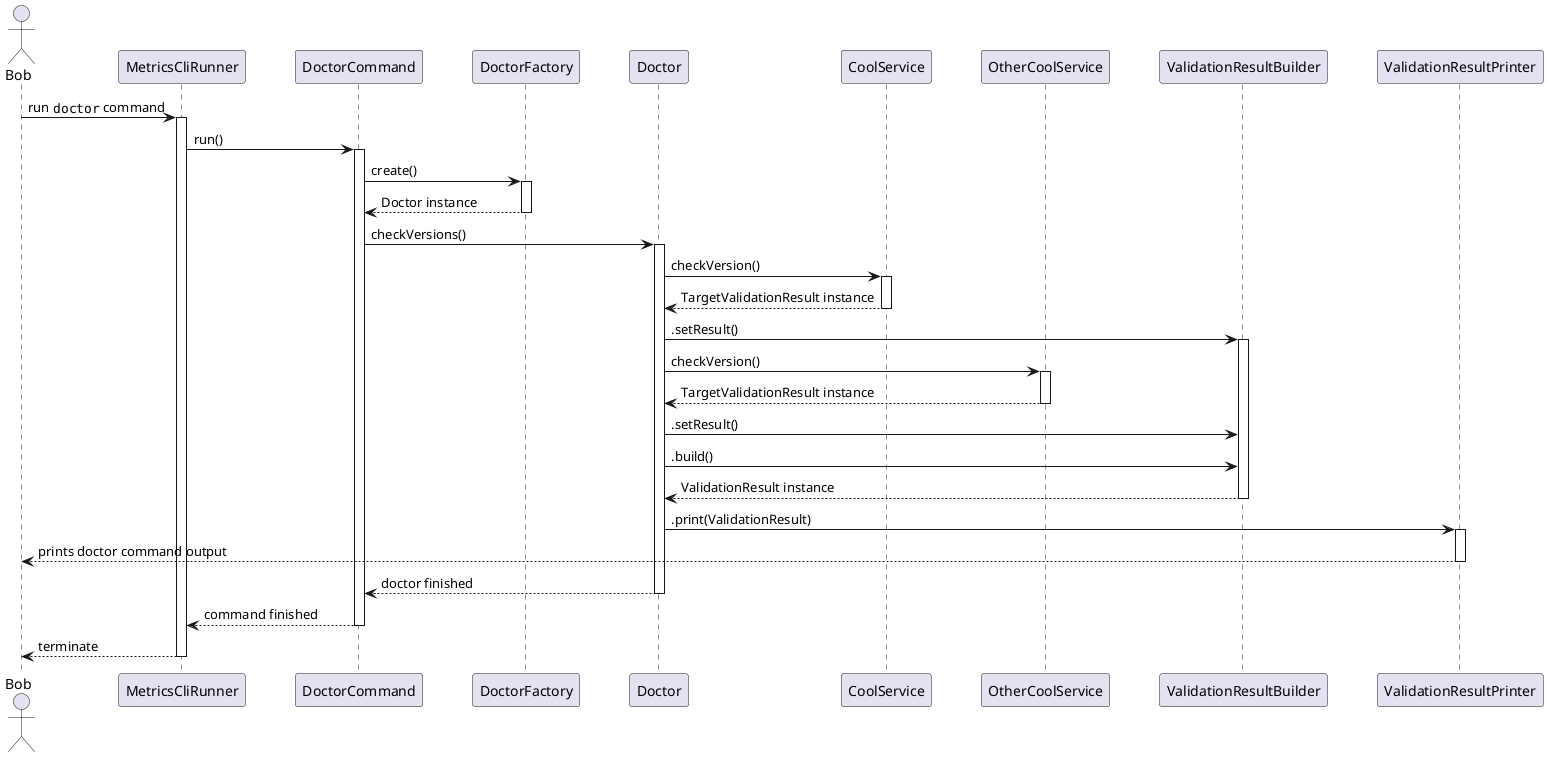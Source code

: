 @startuml doctor_command_sequence_diagram

skinparam ParticipantPadding 20
skinparam BoxPadding 10

actor Bob

participant MetricsCliRunner
participant DoctorCommand
participant DoctorFactory
participant Doctor
participant CoolService
participant OtherCoolService
participant ValidationResultBuilder
participant ValidationResultPrinter

Bob -> MetricsCliRunner : run ""doctor"" command
activate MetricsCliRunner

MetricsCliRunner -> DoctorCommand : run()
activate DoctorCommand

DoctorCommand -> DoctorFactory : create()
activate DoctorFactory

DoctorFactory --> DoctorCommand : Doctor instance
deactivate DoctorFactory

DoctorCommand -> Doctor : checkVersions()
activate Doctor

Doctor -> CoolService : checkVersion()
activate CoolService

CoolService --> Doctor : TargetValidationResult instance
deactivate CoolService

Doctor -> ValidationResultBuilder : .setResult()
activate ValidationResultBuilder

Doctor -> OtherCoolService : checkVersion()
activate OtherCoolService
OtherCoolService --> Doctor : TargetValidationResult instance
deactivate OtherCoolService

Doctor -> ValidationResultBuilder : .setResult()
Doctor -> ValidationResultBuilder : .build()
ValidationResultBuilder --> Doctor :  ValidationResult instance
deactivate ValidationResultBuilder

Doctor -> ValidationResultPrinter : .print(ValidationResult)
activate ValidationResultPrinter

ValidationResultPrinter --> Bob : prints doctor command output
deactivate ValidationResultPrinter

Doctor --> DoctorCommand -- : doctor finished
deactivate Doctor

DoctorCommand --> MetricsCliRunner -- : command finished
deactivate DoctorCommand

MetricsCliRunner --> Bob -- : terminate
deactivate MetricsCliRunner

@enduml

